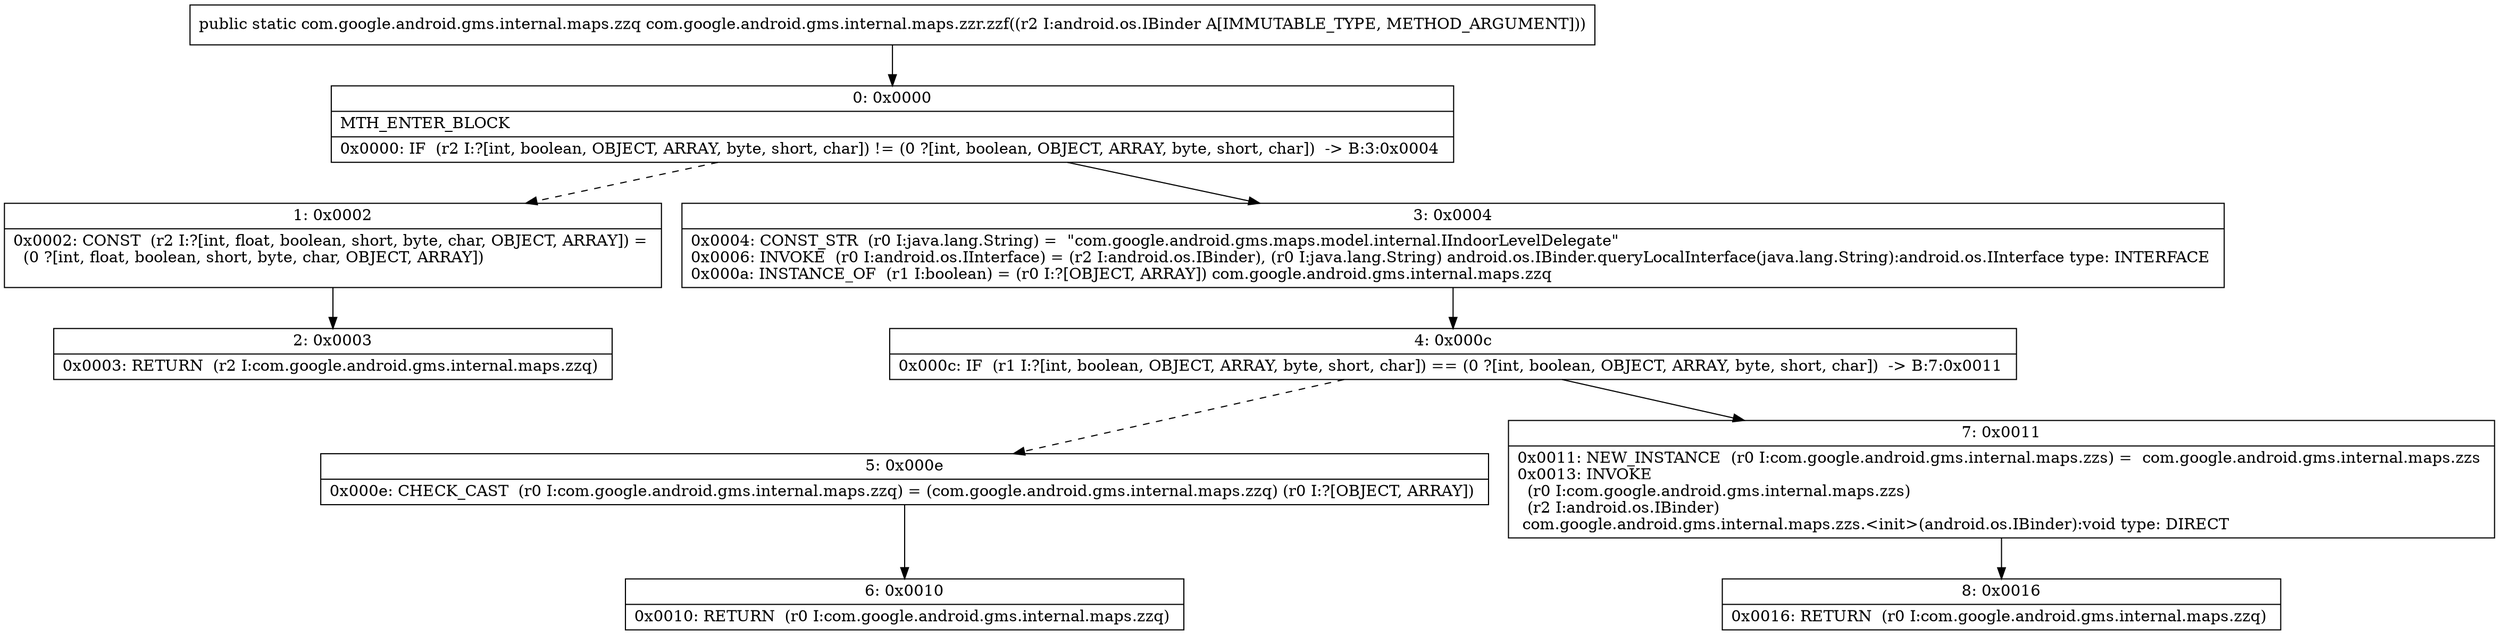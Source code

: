 digraph "CFG forcom.google.android.gms.internal.maps.zzr.zzf(Landroid\/os\/IBinder;)Lcom\/google\/android\/gms\/internal\/maps\/zzq;" {
Node_0 [shape=record,label="{0\:\ 0x0000|MTH_ENTER_BLOCK\l|0x0000: IF  (r2 I:?[int, boolean, OBJECT, ARRAY, byte, short, char]) != (0 ?[int, boolean, OBJECT, ARRAY, byte, short, char])  \-\> B:3:0x0004 \l}"];
Node_1 [shape=record,label="{1\:\ 0x0002|0x0002: CONST  (r2 I:?[int, float, boolean, short, byte, char, OBJECT, ARRAY]) = \l  (0 ?[int, float, boolean, short, byte, char, OBJECT, ARRAY])\l \l}"];
Node_2 [shape=record,label="{2\:\ 0x0003|0x0003: RETURN  (r2 I:com.google.android.gms.internal.maps.zzq) \l}"];
Node_3 [shape=record,label="{3\:\ 0x0004|0x0004: CONST_STR  (r0 I:java.lang.String) =  \"com.google.android.gms.maps.model.internal.IIndoorLevelDelegate\" \l0x0006: INVOKE  (r0 I:android.os.IInterface) = (r2 I:android.os.IBinder), (r0 I:java.lang.String) android.os.IBinder.queryLocalInterface(java.lang.String):android.os.IInterface type: INTERFACE \l0x000a: INSTANCE_OF  (r1 I:boolean) = (r0 I:?[OBJECT, ARRAY]) com.google.android.gms.internal.maps.zzq \l}"];
Node_4 [shape=record,label="{4\:\ 0x000c|0x000c: IF  (r1 I:?[int, boolean, OBJECT, ARRAY, byte, short, char]) == (0 ?[int, boolean, OBJECT, ARRAY, byte, short, char])  \-\> B:7:0x0011 \l}"];
Node_5 [shape=record,label="{5\:\ 0x000e|0x000e: CHECK_CAST  (r0 I:com.google.android.gms.internal.maps.zzq) = (com.google.android.gms.internal.maps.zzq) (r0 I:?[OBJECT, ARRAY]) \l}"];
Node_6 [shape=record,label="{6\:\ 0x0010|0x0010: RETURN  (r0 I:com.google.android.gms.internal.maps.zzq) \l}"];
Node_7 [shape=record,label="{7\:\ 0x0011|0x0011: NEW_INSTANCE  (r0 I:com.google.android.gms.internal.maps.zzs) =  com.google.android.gms.internal.maps.zzs \l0x0013: INVOKE  \l  (r0 I:com.google.android.gms.internal.maps.zzs)\l  (r2 I:android.os.IBinder)\l com.google.android.gms.internal.maps.zzs.\<init\>(android.os.IBinder):void type: DIRECT \l}"];
Node_8 [shape=record,label="{8\:\ 0x0016|0x0016: RETURN  (r0 I:com.google.android.gms.internal.maps.zzq) \l}"];
MethodNode[shape=record,label="{public static com.google.android.gms.internal.maps.zzq com.google.android.gms.internal.maps.zzr.zzf((r2 I:android.os.IBinder A[IMMUTABLE_TYPE, METHOD_ARGUMENT])) }"];
MethodNode -> Node_0;
Node_0 -> Node_1[style=dashed];
Node_0 -> Node_3;
Node_1 -> Node_2;
Node_3 -> Node_4;
Node_4 -> Node_5[style=dashed];
Node_4 -> Node_7;
Node_5 -> Node_6;
Node_7 -> Node_8;
}

